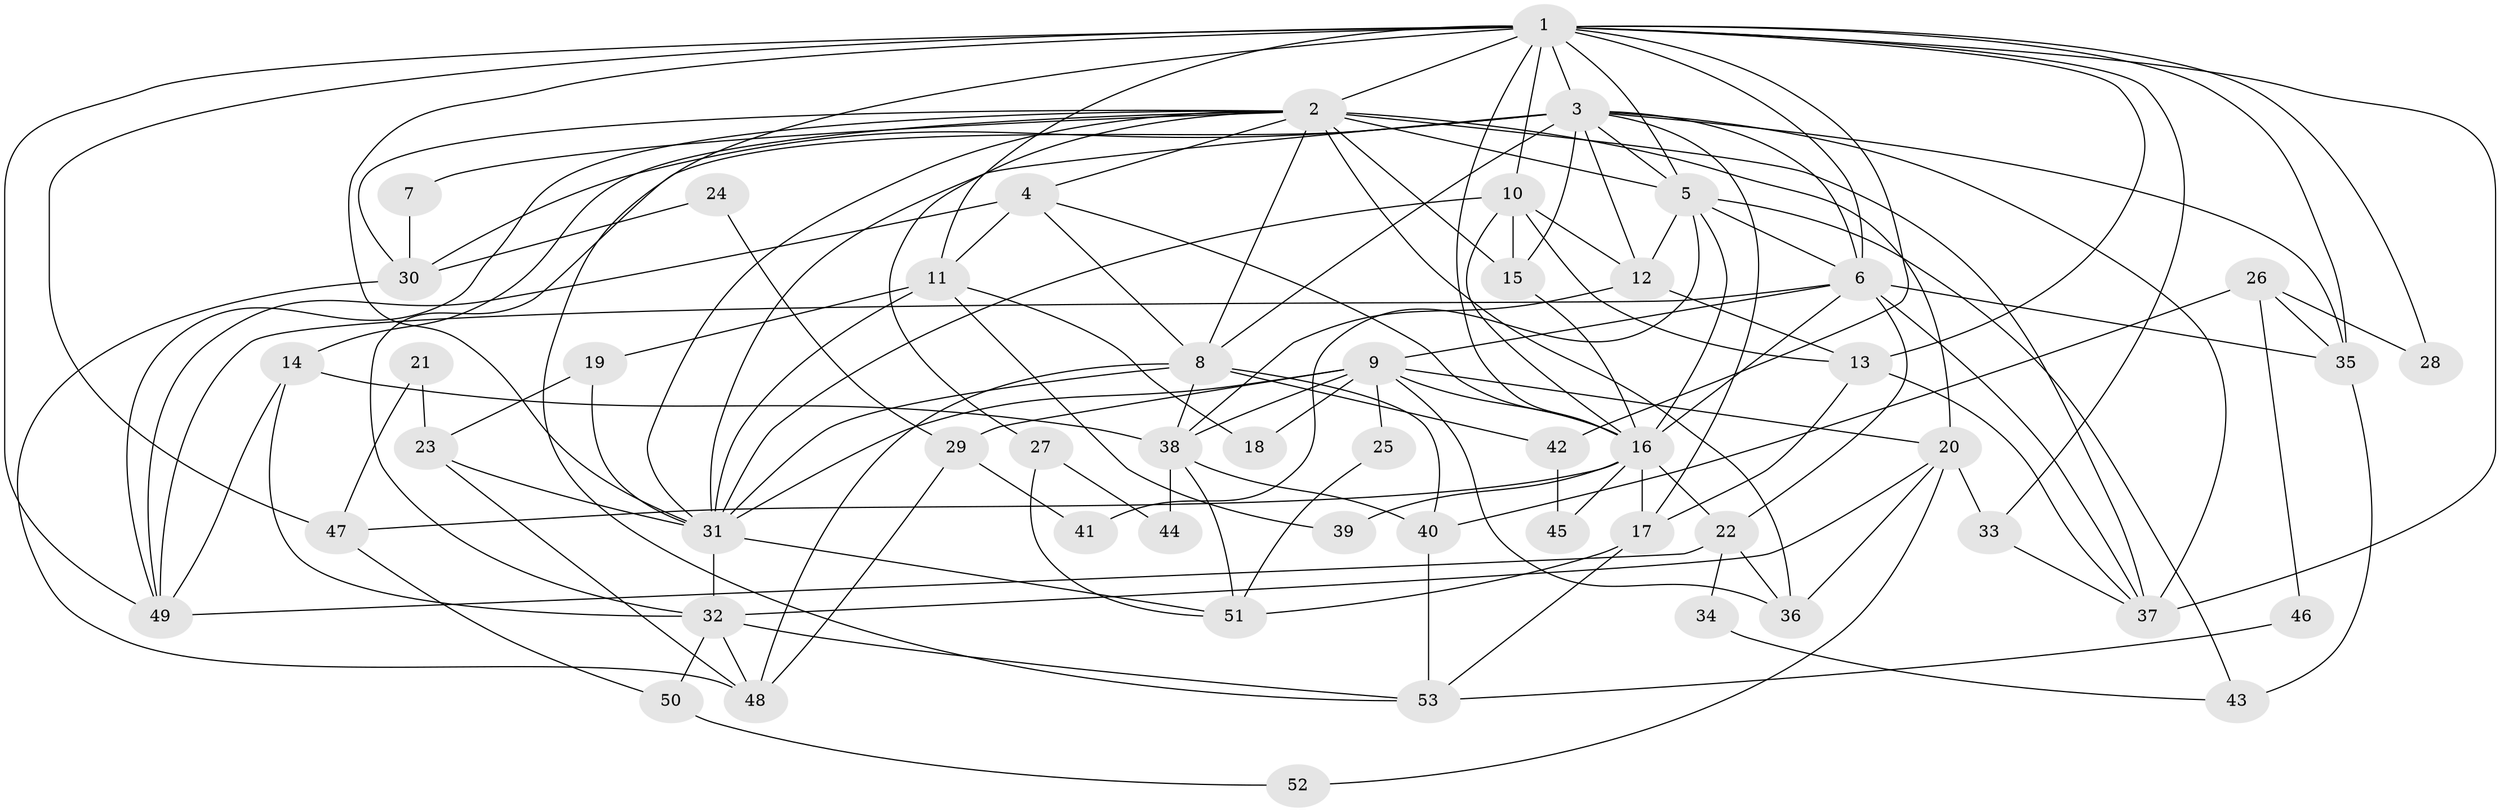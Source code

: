 // original degree distribution, {4: 0.2641509433962264, 6: 0.11320754716981132, 3: 0.19811320754716982, 2: 0.19811320754716982, 5: 0.16037735849056603, 7: 0.05660377358490566, 8: 0.009433962264150943}
// Generated by graph-tools (version 1.1) at 2025/36/03/09/25 02:36:21]
// undirected, 53 vertices, 135 edges
graph export_dot {
graph [start="1"]
  node [color=gray90,style=filled];
  1;
  2;
  3;
  4;
  5;
  6;
  7;
  8;
  9;
  10;
  11;
  12;
  13;
  14;
  15;
  16;
  17;
  18;
  19;
  20;
  21;
  22;
  23;
  24;
  25;
  26;
  27;
  28;
  29;
  30;
  31;
  32;
  33;
  34;
  35;
  36;
  37;
  38;
  39;
  40;
  41;
  42;
  43;
  44;
  45;
  46;
  47;
  48;
  49;
  50;
  51;
  52;
  53;
  1 -- 2 [weight=2.0];
  1 -- 3 [weight=1.0];
  1 -- 5 [weight=1.0];
  1 -- 6 [weight=2.0];
  1 -- 10 [weight=1.0];
  1 -- 11 [weight=1.0];
  1 -- 13 [weight=1.0];
  1 -- 16 [weight=1.0];
  1 -- 28 [weight=1.0];
  1 -- 31 [weight=2.0];
  1 -- 33 [weight=1.0];
  1 -- 35 [weight=1.0];
  1 -- 37 [weight=1.0];
  1 -- 42 [weight=1.0];
  1 -- 47 [weight=1.0];
  1 -- 49 [weight=1.0];
  1 -- 53 [weight=1.0];
  2 -- 4 [weight=1.0];
  2 -- 5 [weight=1.0];
  2 -- 7 [weight=1.0];
  2 -- 8 [weight=1.0];
  2 -- 14 [weight=1.0];
  2 -- 15 [weight=1.0];
  2 -- 20 [weight=1.0];
  2 -- 27 [weight=1.0];
  2 -- 30 [weight=1.0];
  2 -- 31 [weight=1.0];
  2 -- 36 [weight=2.0];
  2 -- 37 [weight=1.0];
  2 -- 49 [weight=1.0];
  3 -- 5 [weight=1.0];
  3 -- 6 [weight=2.0];
  3 -- 8 [weight=2.0];
  3 -- 12 [weight=1.0];
  3 -- 15 [weight=2.0];
  3 -- 17 [weight=1.0];
  3 -- 30 [weight=2.0];
  3 -- 31 [weight=1.0];
  3 -- 32 [weight=1.0];
  3 -- 35 [weight=1.0];
  3 -- 37 [weight=2.0];
  4 -- 8 [weight=1.0];
  4 -- 11 [weight=1.0];
  4 -- 16 [weight=1.0];
  4 -- 49 [weight=1.0];
  5 -- 6 [weight=1.0];
  5 -- 12 [weight=1.0];
  5 -- 16 [weight=1.0];
  5 -- 41 [weight=1.0];
  5 -- 43 [weight=2.0];
  6 -- 9 [weight=1.0];
  6 -- 16 [weight=1.0];
  6 -- 22 [weight=1.0];
  6 -- 35 [weight=1.0];
  6 -- 37 [weight=1.0];
  6 -- 49 [weight=1.0];
  7 -- 30 [weight=1.0];
  8 -- 31 [weight=2.0];
  8 -- 38 [weight=1.0];
  8 -- 40 [weight=1.0];
  8 -- 42 [weight=1.0];
  8 -- 48 [weight=1.0];
  9 -- 16 [weight=1.0];
  9 -- 18 [weight=2.0];
  9 -- 20 [weight=1.0];
  9 -- 25 [weight=1.0];
  9 -- 29 [weight=1.0];
  9 -- 31 [weight=1.0];
  9 -- 36 [weight=2.0];
  9 -- 38 [weight=1.0];
  10 -- 12 [weight=1.0];
  10 -- 13 [weight=1.0];
  10 -- 15 [weight=3.0];
  10 -- 16 [weight=1.0];
  10 -- 31 [weight=1.0];
  11 -- 18 [weight=1.0];
  11 -- 19 [weight=1.0];
  11 -- 31 [weight=2.0];
  11 -- 39 [weight=1.0];
  12 -- 13 [weight=1.0];
  12 -- 38 [weight=1.0];
  13 -- 17 [weight=2.0];
  13 -- 37 [weight=1.0];
  14 -- 32 [weight=1.0];
  14 -- 38 [weight=1.0];
  14 -- 49 [weight=1.0];
  15 -- 16 [weight=1.0];
  16 -- 17 [weight=1.0];
  16 -- 22 [weight=1.0];
  16 -- 39 [weight=2.0];
  16 -- 45 [weight=1.0];
  16 -- 47 [weight=1.0];
  17 -- 51 [weight=1.0];
  17 -- 53 [weight=1.0];
  19 -- 23 [weight=1.0];
  19 -- 31 [weight=1.0];
  20 -- 32 [weight=1.0];
  20 -- 33 [weight=1.0];
  20 -- 36 [weight=1.0];
  20 -- 52 [weight=1.0];
  21 -- 23 [weight=1.0];
  21 -- 47 [weight=1.0];
  22 -- 34 [weight=1.0];
  22 -- 36 [weight=1.0];
  22 -- 49 [weight=1.0];
  23 -- 31 [weight=1.0];
  23 -- 48 [weight=1.0];
  24 -- 29 [weight=1.0];
  24 -- 30 [weight=1.0];
  25 -- 51 [weight=1.0];
  26 -- 28 [weight=1.0];
  26 -- 35 [weight=1.0];
  26 -- 40 [weight=1.0];
  26 -- 46 [weight=1.0];
  27 -- 44 [weight=1.0];
  27 -- 51 [weight=1.0];
  29 -- 41 [weight=1.0];
  29 -- 48 [weight=1.0];
  30 -- 48 [weight=1.0];
  31 -- 32 [weight=1.0];
  31 -- 51 [weight=1.0];
  32 -- 48 [weight=1.0];
  32 -- 50 [weight=1.0];
  32 -- 53 [weight=1.0];
  33 -- 37 [weight=1.0];
  34 -- 43 [weight=1.0];
  35 -- 43 [weight=1.0];
  38 -- 40 [weight=1.0];
  38 -- 44 [weight=1.0];
  38 -- 51 [weight=1.0];
  40 -- 53 [weight=1.0];
  42 -- 45 [weight=1.0];
  46 -- 53 [weight=1.0];
  47 -- 50 [weight=1.0];
  50 -- 52 [weight=1.0];
}
